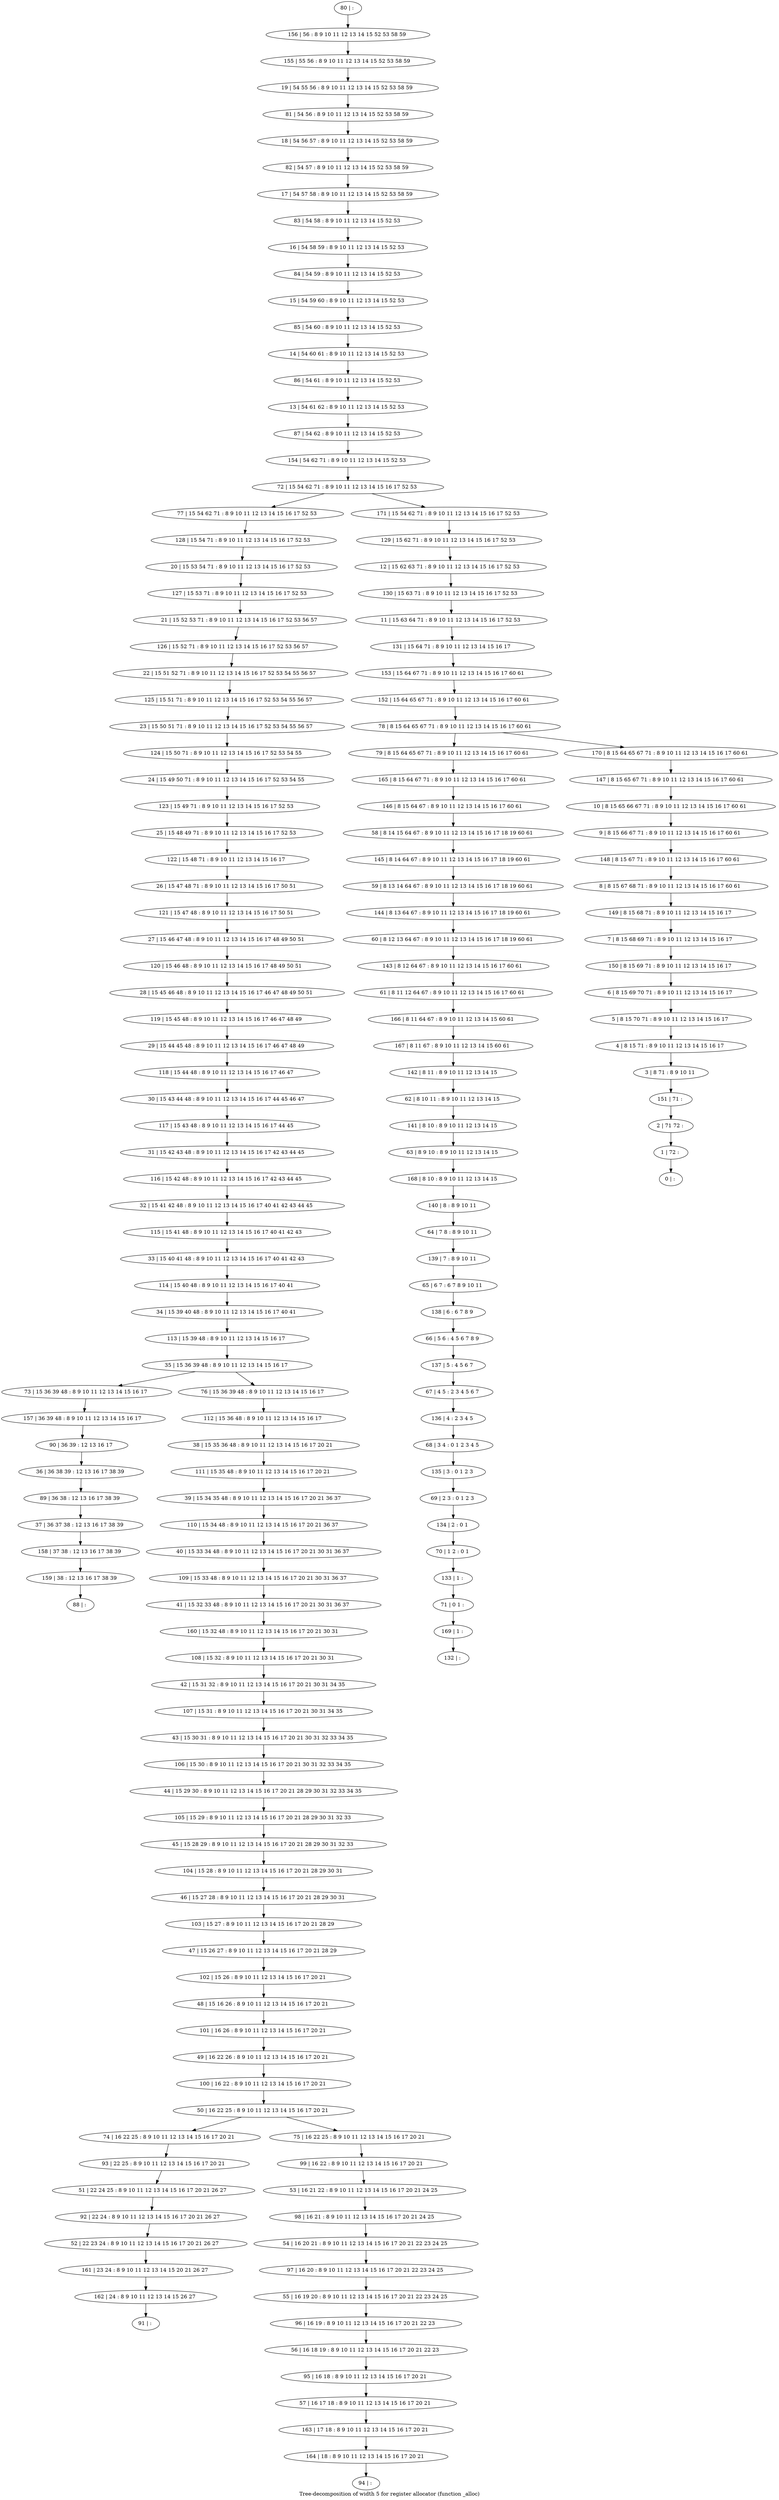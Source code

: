 digraph G {
graph [label="Tree-decomposition of width 5 for register allocator (function _alloc)"]
0[label="0 | : "];
1[label="1 | 72 : "];
2[label="2 | 71 72 : "];
3[label="3 | 8 71 : 8 9 10 11 "];
4[label="4 | 8 15 71 : 8 9 10 11 12 13 14 15 16 17 "];
5[label="5 | 8 15 70 71 : 8 9 10 11 12 13 14 15 16 17 "];
6[label="6 | 8 15 69 70 71 : 8 9 10 11 12 13 14 15 16 17 "];
7[label="7 | 8 15 68 69 71 : 8 9 10 11 12 13 14 15 16 17 "];
8[label="8 | 8 15 67 68 71 : 8 9 10 11 12 13 14 15 16 17 60 61 "];
9[label="9 | 8 15 66 67 71 : 8 9 10 11 12 13 14 15 16 17 60 61 "];
10[label="10 | 8 15 65 66 67 71 : 8 9 10 11 12 13 14 15 16 17 60 61 "];
11[label="11 | 15 63 64 71 : 8 9 10 11 12 13 14 15 16 17 52 53 "];
12[label="12 | 15 62 63 71 : 8 9 10 11 12 13 14 15 16 17 52 53 "];
13[label="13 | 54 61 62 : 8 9 10 11 12 13 14 15 52 53 "];
14[label="14 | 54 60 61 : 8 9 10 11 12 13 14 15 52 53 "];
15[label="15 | 54 59 60 : 8 9 10 11 12 13 14 15 52 53 "];
16[label="16 | 54 58 59 : 8 9 10 11 12 13 14 15 52 53 "];
17[label="17 | 54 57 58 : 8 9 10 11 12 13 14 15 52 53 58 59 "];
18[label="18 | 54 56 57 : 8 9 10 11 12 13 14 15 52 53 58 59 "];
19[label="19 | 54 55 56 : 8 9 10 11 12 13 14 15 52 53 58 59 "];
20[label="20 | 15 53 54 71 : 8 9 10 11 12 13 14 15 16 17 52 53 "];
21[label="21 | 15 52 53 71 : 8 9 10 11 12 13 14 15 16 17 52 53 56 57 "];
22[label="22 | 15 51 52 71 : 8 9 10 11 12 13 14 15 16 17 52 53 54 55 56 57 "];
23[label="23 | 15 50 51 71 : 8 9 10 11 12 13 14 15 16 17 52 53 54 55 56 57 "];
24[label="24 | 15 49 50 71 : 8 9 10 11 12 13 14 15 16 17 52 53 54 55 "];
25[label="25 | 15 48 49 71 : 8 9 10 11 12 13 14 15 16 17 52 53 "];
26[label="26 | 15 47 48 71 : 8 9 10 11 12 13 14 15 16 17 50 51 "];
27[label="27 | 15 46 47 48 : 8 9 10 11 12 13 14 15 16 17 48 49 50 51 "];
28[label="28 | 15 45 46 48 : 8 9 10 11 12 13 14 15 16 17 46 47 48 49 50 51 "];
29[label="29 | 15 44 45 48 : 8 9 10 11 12 13 14 15 16 17 46 47 48 49 "];
30[label="30 | 15 43 44 48 : 8 9 10 11 12 13 14 15 16 17 44 45 46 47 "];
31[label="31 | 15 42 43 48 : 8 9 10 11 12 13 14 15 16 17 42 43 44 45 "];
32[label="32 | 15 41 42 48 : 8 9 10 11 12 13 14 15 16 17 40 41 42 43 44 45 "];
33[label="33 | 15 40 41 48 : 8 9 10 11 12 13 14 15 16 17 40 41 42 43 "];
34[label="34 | 15 39 40 48 : 8 9 10 11 12 13 14 15 16 17 40 41 "];
35[label="35 | 15 36 39 48 : 8 9 10 11 12 13 14 15 16 17 "];
36[label="36 | 36 38 39 : 12 13 16 17 38 39 "];
37[label="37 | 36 37 38 : 12 13 16 17 38 39 "];
38[label="38 | 15 35 36 48 : 8 9 10 11 12 13 14 15 16 17 20 21 "];
39[label="39 | 15 34 35 48 : 8 9 10 11 12 13 14 15 16 17 20 21 36 37 "];
40[label="40 | 15 33 34 48 : 8 9 10 11 12 13 14 15 16 17 20 21 30 31 36 37 "];
41[label="41 | 15 32 33 48 : 8 9 10 11 12 13 14 15 16 17 20 21 30 31 36 37 "];
42[label="42 | 15 31 32 : 8 9 10 11 12 13 14 15 16 17 20 21 30 31 34 35 "];
43[label="43 | 15 30 31 : 8 9 10 11 12 13 14 15 16 17 20 21 30 31 32 33 34 35 "];
44[label="44 | 15 29 30 : 8 9 10 11 12 13 14 15 16 17 20 21 28 29 30 31 32 33 34 35 "];
45[label="45 | 15 28 29 : 8 9 10 11 12 13 14 15 16 17 20 21 28 29 30 31 32 33 "];
46[label="46 | 15 27 28 : 8 9 10 11 12 13 14 15 16 17 20 21 28 29 30 31 "];
47[label="47 | 15 26 27 : 8 9 10 11 12 13 14 15 16 17 20 21 28 29 "];
48[label="48 | 15 16 26 : 8 9 10 11 12 13 14 15 16 17 20 21 "];
49[label="49 | 16 22 26 : 8 9 10 11 12 13 14 15 16 17 20 21 "];
50[label="50 | 16 22 25 : 8 9 10 11 12 13 14 15 16 17 20 21 "];
51[label="51 | 22 24 25 : 8 9 10 11 12 13 14 15 16 17 20 21 26 27 "];
52[label="52 | 22 23 24 : 8 9 10 11 12 13 14 15 16 17 20 21 26 27 "];
53[label="53 | 16 21 22 : 8 9 10 11 12 13 14 15 16 17 20 21 24 25 "];
54[label="54 | 16 20 21 : 8 9 10 11 12 13 14 15 16 17 20 21 22 23 24 25 "];
55[label="55 | 16 19 20 : 8 9 10 11 12 13 14 15 16 17 20 21 22 23 24 25 "];
56[label="56 | 16 18 19 : 8 9 10 11 12 13 14 15 16 17 20 21 22 23 "];
57[label="57 | 16 17 18 : 8 9 10 11 12 13 14 15 16 17 20 21 "];
58[label="58 | 8 14 15 64 67 : 8 9 10 11 12 13 14 15 16 17 18 19 60 61 "];
59[label="59 | 8 13 14 64 67 : 8 9 10 11 12 13 14 15 16 17 18 19 60 61 "];
60[label="60 | 8 12 13 64 67 : 8 9 10 11 12 13 14 15 16 17 18 19 60 61 "];
61[label="61 | 8 11 12 64 67 : 8 9 10 11 12 13 14 15 16 17 60 61 "];
62[label="62 | 8 10 11 : 8 9 10 11 12 13 14 15 "];
63[label="63 | 8 9 10 : 8 9 10 11 12 13 14 15 "];
64[label="64 | 7 8 : 8 9 10 11 "];
65[label="65 | 6 7 : 6 7 8 9 10 11 "];
66[label="66 | 5 6 : 4 5 6 7 8 9 "];
67[label="67 | 4 5 : 2 3 4 5 6 7 "];
68[label="68 | 3 4 : 0 1 2 3 4 5 "];
69[label="69 | 2 3 : 0 1 2 3 "];
70[label="70 | 1 2 : 0 1 "];
71[label="71 | 0 1 : "];
72[label="72 | 15 54 62 71 : 8 9 10 11 12 13 14 15 16 17 52 53 "];
73[label="73 | 15 36 39 48 : 8 9 10 11 12 13 14 15 16 17 "];
74[label="74 | 16 22 25 : 8 9 10 11 12 13 14 15 16 17 20 21 "];
75[label="75 | 16 22 25 : 8 9 10 11 12 13 14 15 16 17 20 21 "];
76[label="76 | 15 36 39 48 : 8 9 10 11 12 13 14 15 16 17 "];
77[label="77 | 15 54 62 71 : 8 9 10 11 12 13 14 15 16 17 52 53 "];
78[label="78 | 8 15 64 65 67 71 : 8 9 10 11 12 13 14 15 16 17 60 61 "];
79[label="79 | 8 15 64 65 67 71 : 8 9 10 11 12 13 14 15 16 17 60 61 "];
80[label="80 | : "];
81[label="81 | 54 56 : 8 9 10 11 12 13 14 15 52 53 58 59 "];
82[label="82 | 54 57 : 8 9 10 11 12 13 14 15 52 53 58 59 "];
83[label="83 | 54 58 : 8 9 10 11 12 13 14 15 52 53 "];
84[label="84 | 54 59 : 8 9 10 11 12 13 14 15 52 53 "];
85[label="85 | 54 60 : 8 9 10 11 12 13 14 15 52 53 "];
86[label="86 | 54 61 : 8 9 10 11 12 13 14 15 52 53 "];
87[label="87 | 54 62 : 8 9 10 11 12 13 14 15 52 53 "];
88[label="88 | : "];
89[label="89 | 36 38 : 12 13 16 17 38 39 "];
90[label="90 | 36 39 : 12 13 16 17 "];
91[label="91 | : "];
92[label="92 | 22 24 : 8 9 10 11 12 13 14 15 16 17 20 21 26 27 "];
93[label="93 | 22 25 : 8 9 10 11 12 13 14 15 16 17 20 21 "];
94[label="94 | : "];
95[label="95 | 16 18 : 8 9 10 11 12 13 14 15 16 17 20 21 "];
96[label="96 | 16 19 : 8 9 10 11 12 13 14 15 16 17 20 21 22 23 "];
97[label="97 | 16 20 : 8 9 10 11 12 13 14 15 16 17 20 21 22 23 24 25 "];
98[label="98 | 16 21 : 8 9 10 11 12 13 14 15 16 17 20 21 24 25 "];
99[label="99 | 16 22 : 8 9 10 11 12 13 14 15 16 17 20 21 "];
100[label="100 | 16 22 : 8 9 10 11 12 13 14 15 16 17 20 21 "];
101[label="101 | 16 26 : 8 9 10 11 12 13 14 15 16 17 20 21 "];
102[label="102 | 15 26 : 8 9 10 11 12 13 14 15 16 17 20 21 "];
103[label="103 | 15 27 : 8 9 10 11 12 13 14 15 16 17 20 21 28 29 "];
104[label="104 | 15 28 : 8 9 10 11 12 13 14 15 16 17 20 21 28 29 30 31 "];
105[label="105 | 15 29 : 8 9 10 11 12 13 14 15 16 17 20 21 28 29 30 31 32 33 "];
106[label="106 | 15 30 : 8 9 10 11 12 13 14 15 16 17 20 21 30 31 32 33 34 35 "];
107[label="107 | 15 31 : 8 9 10 11 12 13 14 15 16 17 20 21 30 31 34 35 "];
108[label="108 | 15 32 : 8 9 10 11 12 13 14 15 16 17 20 21 30 31 "];
109[label="109 | 15 33 48 : 8 9 10 11 12 13 14 15 16 17 20 21 30 31 36 37 "];
110[label="110 | 15 34 48 : 8 9 10 11 12 13 14 15 16 17 20 21 36 37 "];
111[label="111 | 15 35 48 : 8 9 10 11 12 13 14 15 16 17 20 21 "];
112[label="112 | 15 36 48 : 8 9 10 11 12 13 14 15 16 17 "];
113[label="113 | 15 39 48 : 8 9 10 11 12 13 14 15 16 17 "];
114[label="114 | 15 40 48 : 8 9 10 11 12 13 14 15 16 17 40 41 "];
115[label="115 | 15 41 48 : 8 9 10 11 12 13 14 15 16 17 40 41 42 43 "];
116[label="116 | 15 42 48 : 8 9 10 11 12 13 14 15 16 17 42 43 44 45 "];
117[label="117 | 15 43 48 : 8 9 10 11 12 13 14 15 16 17 44 45 "];
118[label="118 | 15 44 48 : 8 9 10 11 12 13 14 15 16 17 46 47 "];
119[label="119 | 15 45 48 : 8 9 10 11 12 13 14 15 16 17 46 47 48 49 "];
120[label="120 | 15 46 48 : 8 9 10 11 12 13 14 15 16 17 48 49 50 51 "];
121[label="121 | 15 47 48 : 8 9 10 11 12 13 14 15 16 17 50 51 "];
122[label="122 | 15 48 71 : 8 9 10 11 12 13 14 15 16 17 "];
123[label="123 | 15 49 71 : 8 9 10 11 12 13 14 15 16 17 52 53 "];
124[label="124 | 15 50 71 : 8 9 10 11 12 13 14 15 16 17 52 53 54 55 "];
125[label="125 | 15 51 71 : 8 9 10 11 12 13 14 15 16 17 52 53 54 55 56 57 "];
126[label="126 | 15 52 71 : 8 9 10 11 12 13 14 15 16 17 52 53 56 57 "];
127[label="127 | 15 53 71 : 8 9 10 11 12 13 14 15 16 17 52 53 "];
128[label="128 | 15 54 71 : 8 9 10 11 12 13 14 15 16 17 52 53 "];
129[label="129 | 15 62 71 : 8 9 10 11 12 13 14 15 16 17 52 53 "];
130[label="130 | 15 63 71 : 8 9 10 11 12 13 14 15 16 17 52 53 "];
131[label="131 | 15 64 71 : 8 9 10 11 12 13 14 15 16 17 "];
132[label="132 | : "];
133[label="133 | 1 : "];
134[label="134 | 2 : 0 1 "];
135[label="135 | 3 : 0 1 2 3 "];
136[label="136 | 4 : 2 3 4 5 "];
137[label="137 | 5 : 4 5 6 7 "];
138[label="138 | 6 : 6 7 8 9 "];
139[label="139 | 7 : 8 9 10 11 "];
140[label="140 | 8 : 8 9 10 11 "];
141[label="141 | 8 10 : 8 9 10 11 12 13 14 15 "];
142[label="142 | 8 11 : 8 9 10 11 12 13 14 15 "];
143[label="143 | 8 12 64 67 : 8 9 10 11 12 13 14 15 16 17 60 61 "];
144[label="144 | 8 13 64 67 : 8 9 10 11 12 13 14 15 16 17 18 19 60 61 "];
145[label="145 | 8 14 64 67 : 8 9 10 11 12 13 14 15 16 17 18 19 60 61 "];
146[label="146 | 8 15 64 67 : 8 9 10 11 12 13 14 15 16 17 60 61 "];
147[label="147 | 8 15 65 67 71 : 8 9 10 11 12 13 14 15 16 17 60 61 "];
148[label="148 | 8 15 67 71 : 8 9 10 11 12 13 14 15 16 17 60 61 "];
149[label="149 | 8 15 68 71 : 8 9 10 11 12 13 14 15 16 17 "];
150[label="150 | 8 15 69 71 : 8 9 10 11 12 13 14 15 16 17 "];
151[label="151 | 71 : "];
152[label="152 | 15 64 65 67 71 : 8 9 10 11 12 13 14 15 16 17 60 61 "];
153[label="153 | 15 64 67 71 : 8 9 10 11 12 13 14 15 16 17 60 61 "];
154[label="154 | 54 62 71 : 8 9 10 11 12 13 14 15 52 53 "];
155[label="155 | 55 56 : 8 9 10 11 12 13 14 15 52 53 58 59 "];
156[label="156 | 56 : 8 9 10 11 12 13 14 15 52 53 58 59 "];
157[label="157 | 36 39 48 : 8 9 10 11 12 13 14 15 16 17 "];
158[label="158 | 37 38 : 12 13 16 17 38 39 "];
159[label="159 | 38 : 12 13 16 17 38 39 "];
160[label="160 | 15 32 48 : 8 9 10 11 12 13 14 15 16 17 20 21 30 31 "];
161[label="161 | 23 24 : 8 9 10 11 12 13 14 15 20 21 26 27 "];
162[label="162 | 24 : 8 9 10 11 12 13 14 15 26 27 "];
163[label="163 | 17 18 : 8 9 10 11 12 13 14 15 16 17 20 21 "];
164[label="164 | 18 : 8 9 10 11 12 13 14 15 16 17 20 21 "];
165[label="165 | 8 15 64 67 71 : 8 9 10 11 12 13 14 15 16 17 60 61 "];
166[label="166 | 8 11 64 67 : 8 9 10 11 12 13 14 15 60 61 "];
167[label="167 | 8 11 67 : 8 9 10 11 12 13 14 15 60 61 "];
168[label="168 | 8 10 : 8 9 10 11 12 13 14 15 "];
169[label="169 | 1 : "];
170[label="170 | 8 15 64 65 67 71 : 8 9 10 11 12 13 14 15 16 17 60 61 "];
171[label="171 | 15 54 62 71 : 8 9 10 11 12 13 14 15 16 17 52 53 "];
35->73 ;
50->74 ;
50->75 ;
35->76 ;
89->37 ;
36->89 ;
90->36 ;
92->52 ;
51->92 ;
93->51 ;
74->93 ;
95->57 ;
56->95 ;
96->56 ;
55->96 ;
97->55 ;
54->97 ;
98->54 ;
53->98 ;
99->53 ;
75->99 ;
100->50 ;
49->100 ;
101->49 ;
48->101 ;
102->48 ;
47->102 ;
103->47 ;
46->103 ;
104->46 ;
45->104 ;
105->45 ;
44->105 ;
106->44 ;
43->106 ;
107->43 ;
42->107 ;
108->42 ;
109->41 ;
40->109 ;
110->40 ;
39->110 ;
111->39 ;
38->111 ;
112->38 ;
76->112 ;
113->35 ;
34->113 ;
114->34 ;
33->114 ;
115->33 ;
32->115 ;
116->32 ;
31->116 ;
117->31 ;
30->117 ;
118->30 ;
29->118 ;
119->29 ;
28->119 ;
120->28 ;
27->120 ;
121->27 ;
26->121 ;
122->26 ;
25->122 ;
123->25 ;
24->123 ;
124->24 ;
23->124 ;
125->23 ;
22->125 ;
126->22 ;
21->126 ;
127->21 ;
20->127 ;
128->20 ;
77->128 ;
133->71 ;
70->133 ;
134->70 ;
69->134 ;
135->69 ;
68->135 ;
136->68 ;
67->136 ;
137->67 ;
66->137 ;
138->66 ;
65->138 ;
139->65 ;
64->139 ;
140->64 ;
141->63 ;
62->141 ;
142->62 ;
143->61 ;
60->143 ;
144->60 ;
59->144 ;
145->59 ;
58->145 ;
146->58 ;
157->90 ;
73->157 ;
37->158 ;
159->88 ;
158->159 ;
160->108 ;
41->160 ;
52->161 ;
162->91 ;
161->162 ;
57->163 ;
164->94 ;
163->164 ;
165->146 ;
79->165 ;
61->166 ;
167->142 ;
166->167 ;
168->140 ;
63->168 ;
169->132 ;
71->169 ;
80->156 ;
156->155 ;
155->19 ;
19->81 ;
81->18 ;
18->82 ;
82->17 ;
17->83 ;
83->16 ;
16->84 ;
84->15 ;
15->85 ;
85->14 ;
14->86 ;
86->13 ;
13->87 ;
87->154 ;
154->72 ;
129->12 ;
12->130 ;
130->11 ;
11->131 ;
131->153 ;
153->152 ;
152->78 ;
147->10 ;
10->9 ;
9->148 ;
148->8 ;
8->149 ;
149->7 ;
7->150 ;
150->6 ;
6->5 ;
5->4 ;
4->3 ;
3->151 ;
151->2 ;
2->1 ;
1->0 ;
170->147 ;
171->129 ;
78->79 ;
78->170 ;
72->77 ;
72->171 ;
}
